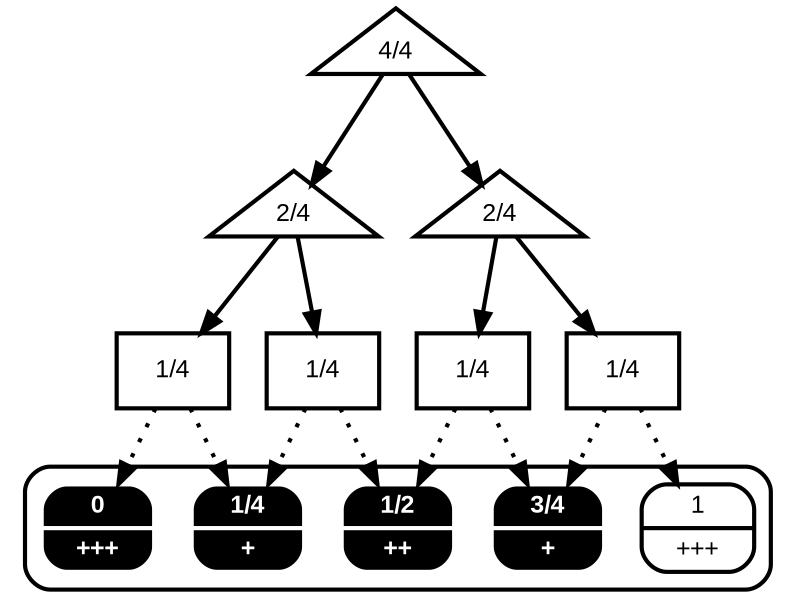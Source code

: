 digraph G {
    graph [bgcolor=transparent,
        fontname=Arial,
        penwidth=2,
        truecolor=true];
    node [fontname=Arial,
        fontsize=12,
        penwidth=2];
    edge [penwidth=2];
    node_0 [label="4/4",
        shape=triangle];
    node_1 [label="2/4",
        shape=triangle];
    node_2 [label="1/4",
        shape=box];
    node_3 [label="1/4",
        shape=box];
    node_4 [label="2/4",
        shape=triangle];
    node_5 [label="1/4",
        shape=box];
    node_6 [label="1/4",
        shape=box];
    subgraph cluster_offsets {
        graph [style=rounded];
        node_7_0 [color=white,
            fillcolor=black,
            fontcolor=white,
            fontname="Arial bold",
            label="{ <f_0_0> 0 | <f_0_1> +++ }",
            shape=Mrecord,
            style=filled];
        node_7_1 [color=white,
            fillcolor=black,
            fontcolor=white,
            fontname="Arial bold",
            label="{ <f_0_0> 1/4 | <f_0_1> + }",
            shape=Mrecord,
            style=filled];
        node_7_2 [color=white,
            fillcolor=black,
            fontcolor=white,
            fontname="Arial bold",
            label="{ <f_0_0> 1/2 | <f_0_1> ++ }",
            shape=Mrecord,
            style=filled];
        node_7_3 [color=white,
            fillcolor=black,
            fontcolor=white,
            fontname="Arial bold",
            label="{ <f_0_0> 3/4 | <f_0_1> + }",
            shape=Mrecord,
            style=filled];
        node_7_4 [label="{ <f_0_0> 1 | <f_0_1> +++ }",
            shape=Mrecord];
    }
    node_0 -> node_1;
    node_0 -> node_4;
    node_1 -> node_2;
    node_1 -> node_3;
    node_2 -> node_7_0 [style=dotted];
    node_2 -> node_7_1 [style=dotted];
    node_3 -> node_7_1 [style=dotted];
    node_3 -> node_7_2 [style=dotted];
    node_4 -> node_5;
    node_4 -> node_6;
    node_5 -> node_7_2 [style=dotted];
    node_5 -> node_7_3 [style=dotted];
    node_6 -> node_7_3 [style=dotted];
    node_6 -> node_7_4 [style=dotted];
}